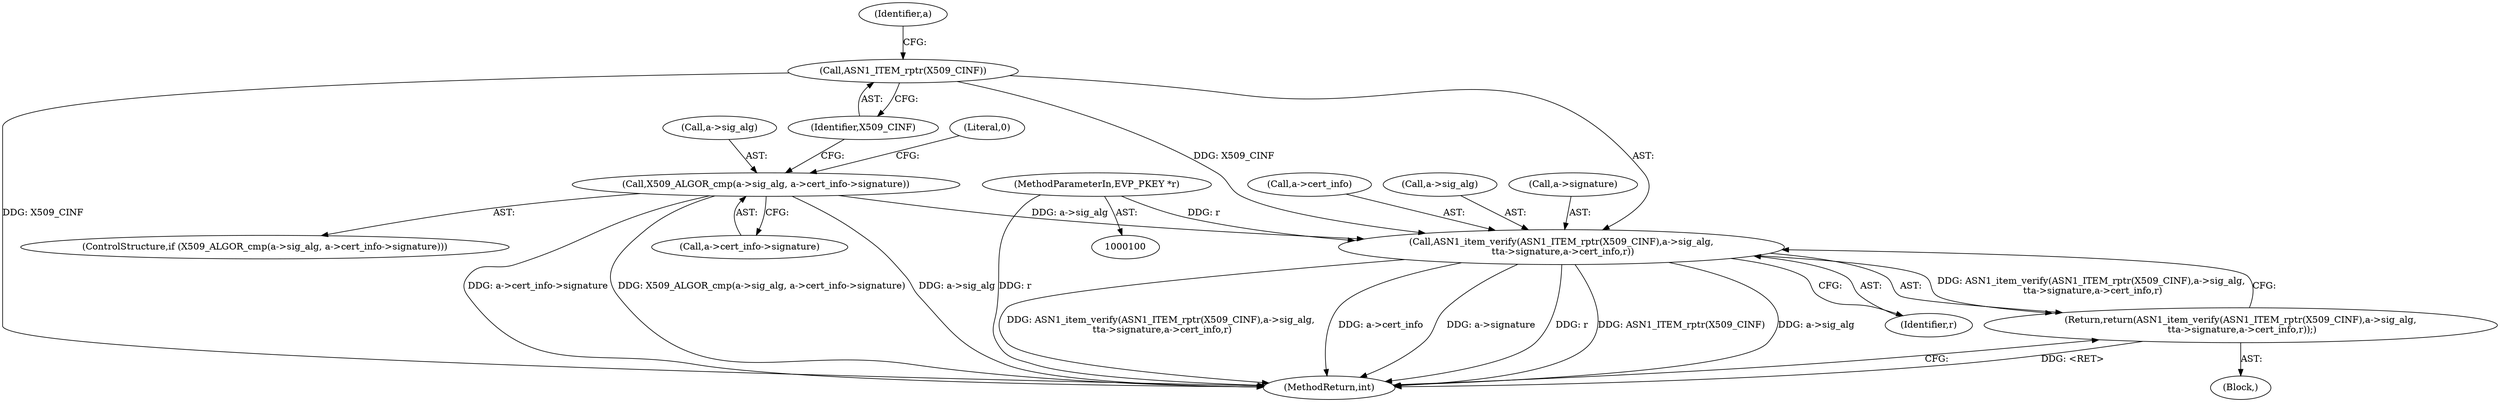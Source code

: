 digraph "0_openssl_684400ce192dac51df3d3e92b61830a6ef90be3e_2@pointer" {
"1000117" [label="(Call,ASN1_item_verify(ASN1_ITEM_rptr(X509_CINF),a->sig_alg,\n \t\ta->signature,a->cert_info,r))"];
"1000118" [label="(Call,ASN1_ITEM_rptr(X509_CINF))"];
"1000105" [label="(Call,X509_ALGOR_cmp(a->sig_alg, a->cert_info->signature))"];
"1000102" [label="(MethodParameterIn,EVP_PKEY *r)"];
"1000116" [label="(Return,return(ASN1_item_verify(ASN1_ITEM_rptr(X509_CINF),a->sig_alg,\n \t\ta->signature,a->cert_info,r));)"];
"1000115" [label="(Literal,0)"];
"1000129" [label="(Identifier,r)"];
"1000121" [label="(Identifier,a)"];
"1000104" [label="(ControlStructure,if (X509_ALGOR_cmp(a->sig_alg, a->cert_info->signature)))"];
"1000117" [label="(Call,ASN1_item_verify(ASN1_ITEM_rptr(X509_CINF),a->sig_alg,\n \t\ta->signature,a->cert_info,r))"];
"1000126" [label="(Call,a->cert_info)"];
"1000109" [label="(Call,a->cert_info->signature)"];
"1000105" [label="(Call,X509_ALGOR_cmp(a->sig_alg, a->cert_info->signature))"];
"1000120" [label="(Call,a->sig_alg)"];
"1000103" [label="(Block,)"];
"1000106" [label="(Call,a->sig_alg)"];
"1000102" [label="(MethodParameterIn,EVP_PKEY *r)"];
"1000118" [label="(Call,ASN1_ITEM_rptr(X509_CINF))"];
"1000123" [label="(Call,a->signature)"];
"1000119" [label="(Identifier,X509_CINF)"];
"1000116" [label="(Return,return(ASN1_item_verify(ASN1_ITEM_rptr(X509_CINF),a->sig_alg,\n \t\ta->signature,a->cert_info,r));)"];
"1000130" [label="(MethodReturn,int)"];
"1000117" -> "1000116"  [label="AST: "];
"1000117" -> "1000129"  [label="CFG: "];
"1000118" -> "1000117"  [label="AST: "];
"1000120" -> "1000117"  [label="AST: "];
"1000123" -> "1000117"  [label="AST: "];
"1000126" -> "1000117"  [label="AST: "];
"1000129" -> "1000117"  [label="AST: "];
"1000116" -> "1000117"  [label="CFG: "];
"1000117" -> "1000130"  [label="DDG: ASN1_item_verify(ASN1_ITEM_rptr(X509_CINF),a->sig_alg,\n \t\ta->signature,a->cert_info,r)"];
"1000117" -> "1000130"  [label="DDG: a->cert_info"];
"1000117" -> "1000130"  [label="DDG: a->signature"];
"1000117" -> "1000130"  [label="DDG: r"];
"1000117" -> "1000130"  [label="DDG: ASN1_ITEM_rptr(X509_CINF)"];
"1000117" -> "1000130"  [label="DDG: a->sig_alg"];
"1000117" -> "1000116"  [label="DDG: ASN1_item_verify(ASN1_ITEM_rptr(X509_CINF),a->sig_alg,\n \t\ta->signature,a->cert_info,r)"];
"1000118" -> "1000117"  [label="DDG: X509_CINF"];
"1000105" -> "1000117"  [label="DDG: a->sig_alg"];
"1000102" -> "1000117"  [label="DDG: r"];
"1000118" -> "1000119"  [label="CFG: "];
"1000119" -> "1000118"  [label="AST: "];
"1000121" -> "1000118"  [label="CFG: "];
"1000118" -> "1000130"  [label="DDG: X509_CINF"];
"1000105" -> "1000104"  [label="AST: "];
"1000105" -> "1000109"  [label="CFG: "];
"1000106" -> "1000105"  [label="AST: "];
"1000109" -> "1000105"  [label="AST: "];
"1000115" -> "1000105"  [label="CFG: "];
"1000119" -> "1000105"  [label="CFG: "];
"1000105" -> "1000130"  [label="DDG: X509_ALGOR_cmp(a->sig_alg, a->cert_info->signature)"];
"1000105" -> "1000130"  [label="DDG: a->sig_alg"];
"1000105" -> "1000130"  [label="DDG: a->cert_info->signature"];
"1000102" -> "1000100"  [label="AST: "];
"1000102" -> "1000130"  [label="DDG: r"];
"1000116" -> "1000103"  [label="AST: "];
"1000130" -> "1000116"  [label="CFG: "];
"1000116" -> "1000130"  [label="DDG: <RET>"];
}
